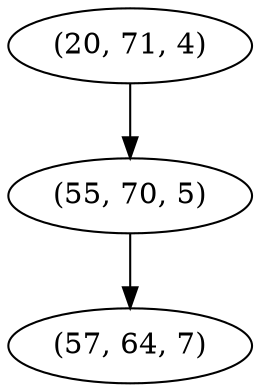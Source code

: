 digraph tree {
    "(20, 71, 4)";
    "(55, 70, 5)";
    "(57, 64, 7)";
    "(20, 71, 4)" -> "(55, 70, 5)";
    "(55, 70, 5)" -> "(57, 64, 7)";
}
